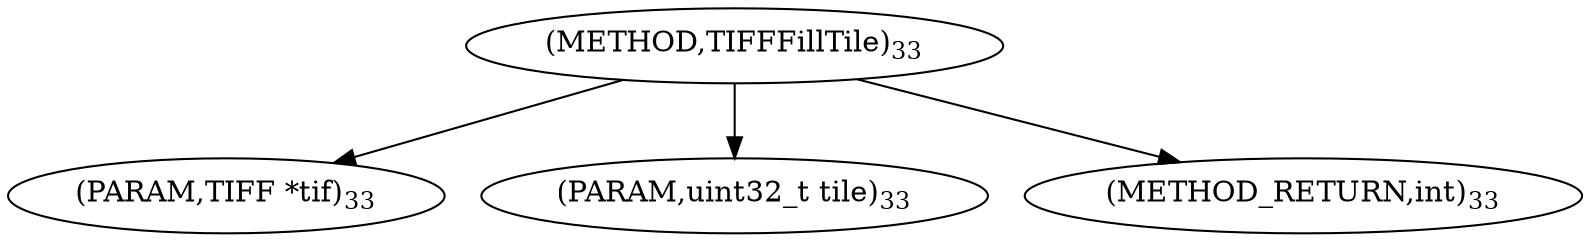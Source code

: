 digraph "TIFFFillTile" {  
"73941" [label = <(METHOD,TIFFFillTile)<SUB>33</SUB>> ]
"73942" [label = <(PARAM,TIFF *tif)<SUB>33</SUB>> ]
"73943" [label = <(PARAM,uint32_t tile)<SUB>33</SUB>> ]
"73944" [label = <(METHOD_RETURN,int)<SUB>33</SUB>> ]
  "73941" -> "73942" 
  "73941" -> "73943" 
  "73941" -> "73944" 
}
